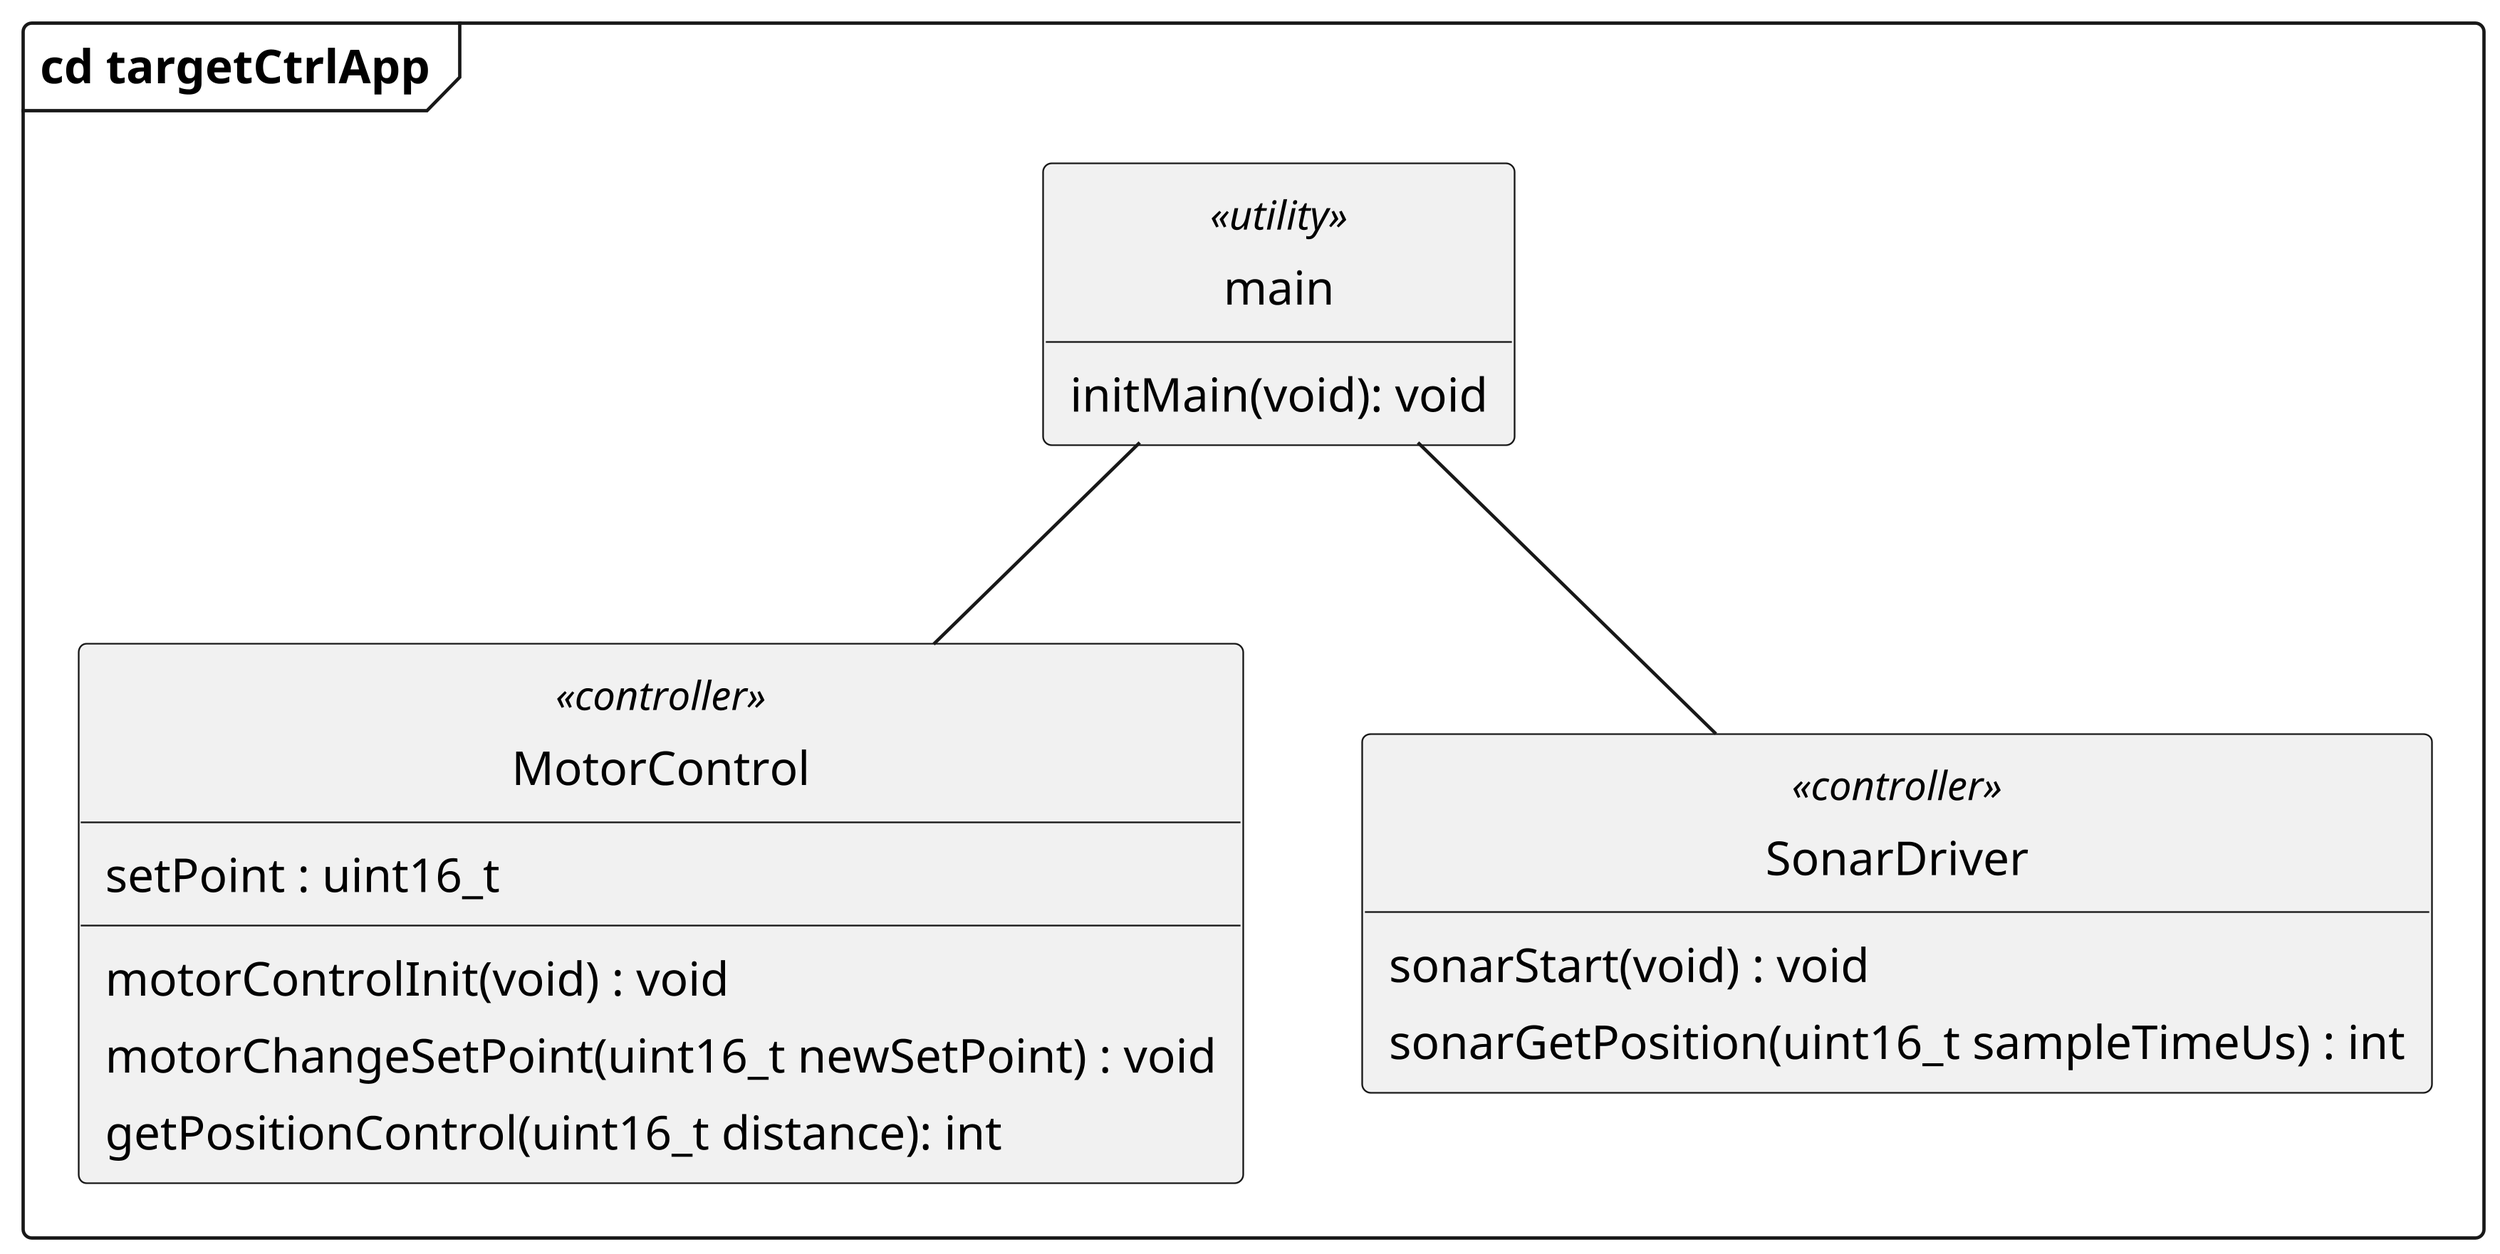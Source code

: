 ' WORK IN PROGRESS
@startuml practiceKitCtrlApp_cd
scale 1.5
skinparam {
    monochrome true
    dpi 300
    padding 2
    packageStyle rectangle
    packageStyle frame
    shadowing false
    classAttributeIconSize 0
}
hide circle
hide empty members

frame "cd targetCtrlApp" {

    class main <<utility>> {
        initMain(void): void
    }

    class MotorControl <<controller>> {
        setPoint : uint16_t
        motorControlInit(void) : void
        motorChangeSetPoint(uint16_t newSetPoint) : void
        getPositionControl(uint16_t distance): int
    }

    class SonarDriver <<controller>> {
        sonarStart(void) : void
        sonarGetPosition(uint16_t sampleTimeUs) : int
    }
}

main -- MotorControl
main -- SonarDriver

@enduml